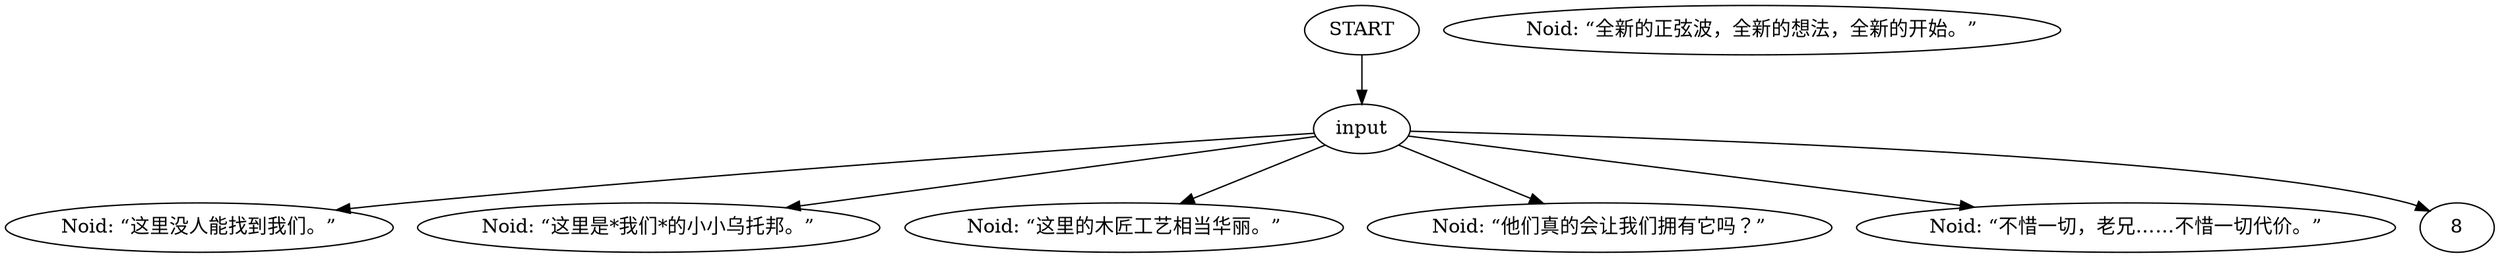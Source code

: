 # ICE / NOID barks
# Things Noid says inside the church.
# ==================================================
digraph G {
	  0 [label="START"];
	  1 [label="input"];
	  2 [label="Noid: “这里没人能找到我们。”"];
	  3 [label="Noid: “这里是*我们*的小小乌托邦。”"];
	  4 [label="Noid: “这里的木匠工艺相当华丽。”"];
	  5 [label="Noid: “他们真的会让我们拥有它吗？”"];
	  6 [label="Noid: “全新的正弦波，全新的想法，全新的开始。”"];
	  7 [label="Noid: “不惜一切，老兄……不惜一切代价。”"];
	  0 -> 1
	  1 -> 2
	  1 -> 3
	  1 -> 4
	  1 -> 5
	  1 -> 7
	  1 -> 8
}


